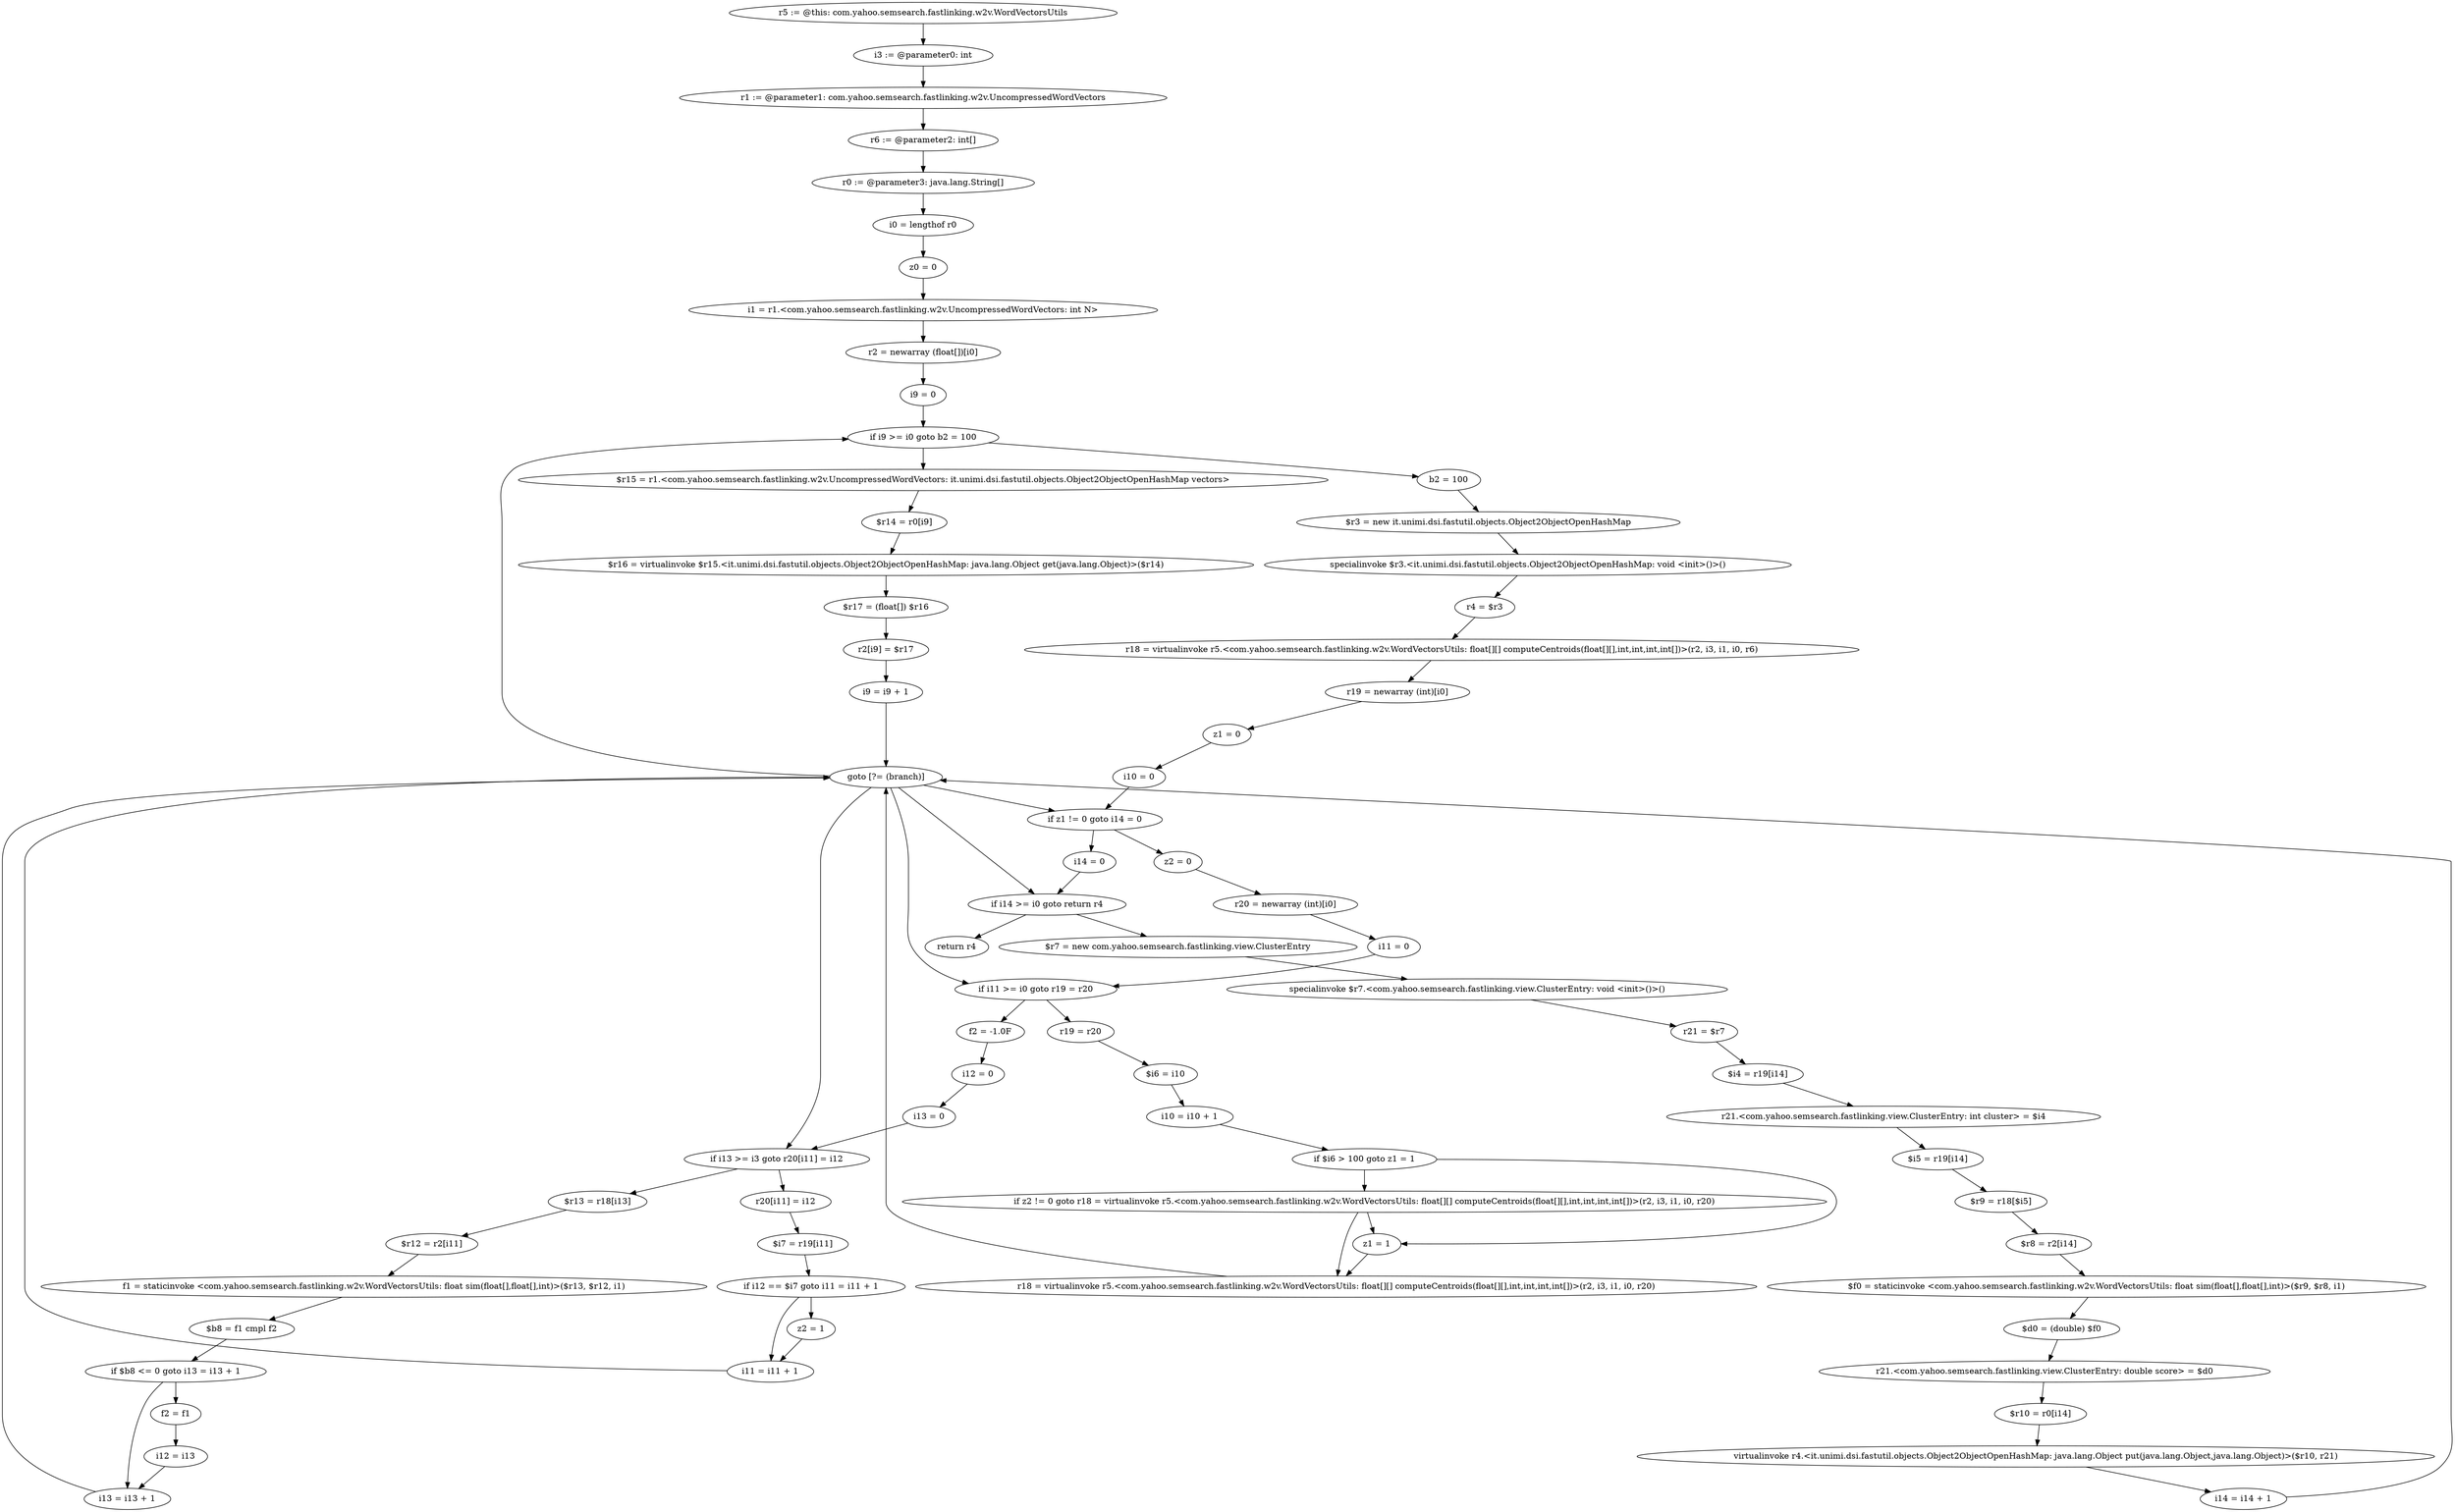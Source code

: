 digraph "unitGraph" {
    "r5 := @this: com.yahoo.semsearch.fastlinking.w2v.WordVectorsUtils"
    "i3 := @parameter0: int"
    "r1 := @parameter1: com.yahoo.semsearch.fastlinking.w2v.UncompressedWordVectors"
    "r6 := @parameter2: int[]"
    "r0 := @parameter3: java.lang.String[]"
    "i0 = lengthof r0"
    "z0 = 0"
    "i1 = r1.<com.yahoo.semsearch.fastlinking.w2v.UncompressedWordVectors: int N>"
    "r2 = newarray (float[])[i0]"
    "i9 = 0"
    "if i9 >= i0 goto b2 = 100"
    "$r15 = r1.<com.yahoo.semsearch.fastlinking.w2v.UncompressedWordVectors: it.unimi.dsi.fastutil.objects.Object2ObjectOpenHashMap vectors>"
    "$r14 = r0[i9]"
    "$r16 = virtualinvoke $r15.<it.unimi.dsi.fastutil.objects.Object2ObjectOpenHashMap: java.lang.Object get(java.lang.Object)>($r14)"
    "$r17 = (float[]) $r16"
    "r2[i9] = $r17"
    "i9 = i9 + 1"
    "goto [?= (branch)]"
    "b2 = 100"
    "$r3 = new it.unimi.dsi.fastutil.objects.Object2ObjectOpenHashMap"
    "specialinvoke $r3.<it.unimi.dsi.fastutil.objects.Object2ObjectOpenHashMap: void <init>()>()"
    "r4 = $r3"
    "r18 = virtualinvoke r5.<com.yahoo.semsearch.fastlinking.w2v.WordVectorsUtils: float[][] computeCentroids(float[][],int,int,int,int[])>(r2, i3, i1, i0, r6)"
    "r19 = newarray (int)[i0]"
    "z1 = 0"
    "i10 = 0"
    "if z1 != 0 goto i14 = 0"
    "z2 = 0"
    "r20 = newarray (int)[i0]"
    "i11 = 0"
    "if i11 >= i0 goto r19 = r20"
    "f2 = -1.0F"
    "i12 = 0"
    "i13 = 0"
    "if i13 >= i3 goto r20[i11] = i12"
    "$r13 = r18[i13]"
    "$r12 = r2[i11]"
    "f1 = staticinvoke <com.yahoo.semsearch.fastlinking.w2v.WordVectorsUtils: float sim(float[],float[],int)>($r13, $r12, i1)"
    "$b8 = f1 cmpl f2"
    "if $b8 <= 0 goto i13 = i13 + 1"
    "f2 = f1"
    "i12 = i13"
    "i13 = i13 + 1"
    "r20[i11] = i12"
    "$i7 = r19[i11]"
    "if i12 == $i7 goto i11 = i11 + 1"
    "z2 = 1"
    "i11 = i11 + 1"
    "r19 = r20"
    "$i6 = i10"
    "i10 = i10 + 1"
    "if $i6 > 100 goto z1 = 1"
    "if z2 != 0 goto r18 = virtualinvoke r5.<com.yahoo.semsearch.fastlinking.w2v.WordVectorsUtils: float[][] computeCentroids(float[][],int,int,int,int[])>(r2, i3, i1, i0, r20)"
    "z1 = 1"
    "r18 = virtualinvoke r5.<com.yahoo.semsearch.fastlinking.w2v.WordVectorsUtils: float[][] computeCentroids(float[][],int,int,int,int[])>(r2, i3, i1, i0, r20)"
    "i14 = 0"
    "if i14 >= i0 goto return r4"
    "$r7 = new com.yahoo.semsearch.fastlinking.view.ClusterEntry"
    "specialinvoke $r7.<com.yahoo.semsearch.fastlinking.view.ClusterEntry: void <init>()>()"
    "r21 = $r7"
    "$i4 = r19[i14]"
    "r21.<com.yahoo.semsearch.fastlinking.view.ClusterEntry: int cluster> = $i4"
    "$i5 = r19[i14]"
    "$r9 = r18[$i5]"
    "$r8 = r2[i14]"
    "$f0 = staticinvoke <com.yahoo.semsearch.fastlinking.w2v.WordVectorsUtils: float sim(float[],float[],int)>($r9, $r8, i1)"
    "$d0 = (double) $f0"
    "r21.<com.yahoo.semsearch.fastlinking.view.ClusterEntry: double score> = $d0"
    "$r10 = r0[i14]"
    "virtualinvoke r4.<it.unimi.dsi.fastutil.objects.Object2ObjectOpenHashMap: java.lang.Object put(java.lang.Object,java.lang.Object)>($r10, r21)"
    "i14 = i14 + 1"
    "return r4"
    "r5 := @this: com.yahoo.semsearch.fastlinking.w2v.WordVectorsUtils"->"i3 := @parameter0: int";
    "i3 := @parameter0: int"->"r1 := @parameter1: com.yahoo.semsearch.fastlinking.w2v.UncompressedWordVectors";
    "r1 := @parameter1: com.yahoo.semsearch.fastlinking.w2v.UncompressedWordVectors"->"r6 := @parameter2: int[]";
    "r6 := @parameter2: int[]"->"r0 := @parameter3: java.lang.String[]";
    "r0 := @parameter3: java.lang.String[]"->"i0 = lengthof r0";
    "i0 = lengthof r0"->"z0 = 0";
    "z0 = 0"->"i1 = r1.<com.yahoo.semsearch.fastlinking.w2v.UncompressedWordVectors: int N>";
    "i1 = r1.<com.yahoo.semsearch.fastlinking.w2v.UncompressedWordVectors: int N>"->"r2 = newarray (float[])[i0]";
    "r2 = newarray (float[])[i0]"->"i9 = 0";
    "i9 = 0"->"if i9 >= i0 goto b2 = 100";
    "if i9 >= i0 goto b2 = 100"->"$r15 = r1.<com.yahoo.semsearch.fastlinking.w2v.UncompressedWordVectors: it.unimi.dsi.fastutil.objects.Object2ObjectOpenHashMap vectors>";
    "if i9 >= i0 goto b2 = 100"->"b2 = 100";
    "$r15 = r1.<com.yahoo.semsearch.fastlinking.w2v.UncompressedWordVectors: it.unimi.dsi.fastutil.objects.Object2ObjectOpenHashMap vectors>"->"$r14 = r0[i9]";
    "$r14 = r0[i9]"->"$r16 = virtualinvoke $r15.<it.unimi.dsi.fastutil.objects.Object2ObjectOpenHashMap: java.lang.Object get(java.lang.Object)>($r14)";
    "$r16 = virtualinvoke $r15.<it.unimi.dsi.fastutil.objects.Object2ObjectOpenHashMap: java.lang.Object get(java.lang.Object)>($r14)"->"$r17 = (float[]) $r16";
    "$r17 = (float[]) $r16"->"r2[i9] = $r17";
    "r2[i9] = $r17"->"i9 = i9 + 1";
    "i9 = i9 + 1"->"goto [?= (branch)]";
    "goto [?= (branch)]"->"if i9 >= i0 goto b2 = 100";
    "b2 = 100"->"$r3 = new it.unimi.dsi.fastutil.objects.Object2ObjectOpenHashMap";
    "$r3 = new it.unimi.dsi.fastutil.objects.Object2ObjectOpenHashMap"->"specialinvoke $r3.<it.unimi.dsi.fastutil.objects.Object2ObjectOpenHashMap: void <init>()>()";
    "specialinvoke $r3.<it.unimi.dsi.fastutil.objects.Object2ObjectOpenHashMap: void <init>()>()"->"r4 = $r3";
    "r4 = $r3"->"r18 = virtualinvoke r5.<com.yahoo.semsearch.fastlinking.w2v.WordVectorsUtils: float[][] computeCentroids(float[][],int,int,int,int[])>(r2, i3, i1, i0, r6)";
    "r18 = virtualinvoke r5.<com.yahoo.semsearch.fastlinking.w2v.WordVectorsUtils: float[][] computeCentroids(float[][],int,int,int,int[])>(r2, i3, i1, i0, r6)"->"r19 = newarray (int)[i0]";
    "r19 = newarray (int)[i0]"->"z1 = 0";
    "z1 = 0"->"i10 = 0";
    "i10 = 0"->"if z1 != 0 goto i14 = 0";
    "if z1 != 0 goto i14 = 0"->"z2 = 0";
    "if z1 != 0 goto i14 = 0"->"i14 = 0";
    "z2 = 0"->"r20 = newarray (int)[i0]";
    "r20 = newarray (int)[i0]"->"i11 = 0";
    "i11 = 0"->"if i11 >= i0 goto r19 = r20";
    "if i11 >= i0 goto r19 = r20"->"f2 = -1.0F";
    "if i11 >= i0 goto r19 = r20"->"r19 = r20";
    "f2 = -1.0F"->"i12 = 0";
    "i12 = 0"->"i13 = 0";
    "i13 = 0"->"if i13 >= i3 goto r20[i11] = i12";
    "if i13 >= i3 goto r20[i11] = i12"->"$r13 = r18[i13]";
    "if i13 >= i3 goto r20[i11] = i12"->"r20[i11] = i12";
    "$r13 = r18[i13]"->"$r12 = r2[i11]";
    "$r12 = r2[i11]"->"f1 = staticinvoke <com.yahoo.semsearch.fastlinking.w2v.WordVectorsUtils: float sim(float[],float[],int)>($r13, $r12, i1)";
    "f1 = staticinvoke <com.yahoo.semsearch.fastlinking.w2v.WordVectorsUtils: float sim(float[],float[],int)>($r13, $r12, i1)"->"$b8 = f1 cmpl f2";
    "$b8 = f1 cmpl f2"->"if $b8 <= 0 goto i13 = i13 + 1";
    "if $b8 <= 0 goto i13 = i13 + 1"->"f2 = f1";
    "if $b8 <= 0 goto i13 = i13 + 1"->"i13 = i13 + 1";
    "f2 = f1"->"i12 = i13";
    "i12 = i13"->"i13 = i13 + 1";
    "i13 = i13 + 1"->"goto [?= (branch)]";
    "goto [?= (branch)]"->"if i13 >= i3 goto r20[i11] = i12";
    "r20[i11] = i12"->"$i7 = r19[i11]";
    "$i7 = r19[i11]"->"if i12 == $i7 goto i11 = i11 + 1";
    "if i12 == $i7 goto i11 = i11 + 1"->"z2 = 1";
    "if i12 == $i7 goto i11 = i11 + 1"->"i11 = i11 + 1";
    "z2 = 1"->"i11 = i11 + 1";
    "i11 = i11 + 1"->"goto [?= (branch)]";
    "goto [?= (branch)]"->"if i11 >= i0 goto r19 = r20";
    "r19 = r20"->"$i6 = i10";
    "$i6 = i10"->"i10 = i10 + 1";
    "i10 = i10 + 1"->"if $i6 > 100 goto z1 = 1";
    "if $i6 > 100 goto z1 = 1"->"if z2 != 0 goto r18 = virtualinvoke r5.<com.yahoo.semsearch.fastlinking.w2v.WordVectorsUtils: float[][] computeCentroids(float[][],int,int,int,int[])>(r2, i3, i1, i0, r20)";
    "if $i6 > 100 goto z1 = 1"->"z1 = 1";
    "if z2 != 0 goto r18 = virtualinvoke r5.<com.yahoo.semsearch.fastlinking.w2v.WordVectorsUtils: float[][] computeCentroids(float[][],int,int,int,int[])>(r2, i3, i1, i0, r20)"->"z1 = 1";
    "if z2 != 0 goto r18 = virtualinvoke r5.<com.yahoo.semsearch.fastlinking.w2v.WordVectorsUtils: float[][] computeCentroids(float[][],int,int,int,int[])>(r2, i3, i1, i0, r20)"->"r18 = virtualinvoke r5.<com.yahoo.semsearch.fastlinking.w2v.WordVectorsUtils: float[][] computeCentroids(float[][],int,int,int,int[])>(r2, i3, i1, i0, r20)";
    "z1 = 1"->"r18 = virtualinvoke r5.<com.yahoo.semsearch.fastlinking.w2v.WordVectorsUtils: float[][] computeCentroids(float[][],int,int,int,int[])>(r2, i3, i1, i0, r20)";
    "r18 = virtualinvoke r5.<com.yahoo.semsearch.fastlinking.w2v.WordVectorsUtils: float[][] computeCentroids(float[][],int,int,int,int[])>(r2, i3, i1, i0, r20)"->"goto [?= (branch)]";
    "goto [?= (branch)]"->"if z1 != 0 goto i14 = 0";
    "i14 = 0"->"if i14 >= i0 goto return r4";
    "if i14 >= i0 goto return r4"->"$r7 = new com.yahoo.semsearch.fastlinking.view.ClusterEntry";
    "if i14 >= i0 goto return r4"->"return r4";
    "$r7 = new com.yahoo.semsearch.fastlinking.view.ClusterEntry"->"specialinvoke $r7.<com.yahoo.semsearch.fastlinking.view.ClusterEntry: void <init>()>()";
    "specialinvoke $r7.<com.yahoo.semsearch.fastlinking.view.ClusterEntry: void <init>()>()"->"r21 = $r7";
    "r21 = $r7"->"$i4 = r19[i14]";
    "$i4 = r19[i14]"->"r21.<com.yahoo.semsearch.fastlinking.view.ClusterEntry: int cluster> = $i4";
    "r21.<com.yahoo.semsearch.fastlinking.view.ClusterEntry: int cluster> = $i4"->"$i5 = r19[i14]";
    "$i5 = r19[i14]"->"$r9 = r18[$i5]";
    "$r9 = r18[$i5]"->"$r8 = r2[i14]";
    "$r8 = r2[i14]"->"$f0 = staticinvoke <com.yahoo.semsearch.fastlinking.w2v.WordVectorsUtils: float sim(float[],float[],int)>($r9, $r8, i1)";
    "$f0 = staticinvoke <com.yahoo.semsearch.fastlinking.w2v.WordVectorsUtils: float sim(float[],float[],int)>($r9, $r8, i1)"->"$d0 = (double) $f0";
    "$d0 = (double) $f0"->"r21.<com.yahoo.semsearch.fastlinking.view.ClusterEntry: double score> = $d0";
    "r21.<com.yahoo.semsearch.fastlinking.view.ClusterEntry: double score> = $d0"->"$r10 = r0[i14]";
    "$r10 = r0[i14]"->"virtualinvoke r4.<it.unimi.dsi.fastutil.objects.Object2ObjectOpenHashMap: java.lang.Object put(java.lang.Object,java.lang.Object)>($r10, r21)";
    "virtualinvoke r4.<it.unimi.dsi.fastutil.objects.Object2ObjectOpenHashMap: java.lang.Object put(java.lang.Object,java.lang.Object)>($r10, r21)"->"i14 = i14 + 1";
    "i14 = i14 + 1"->"goto [?= (branch)]";
    "goto [?= (branch)]"->"if i14 >= i0 goto return r4";
}
